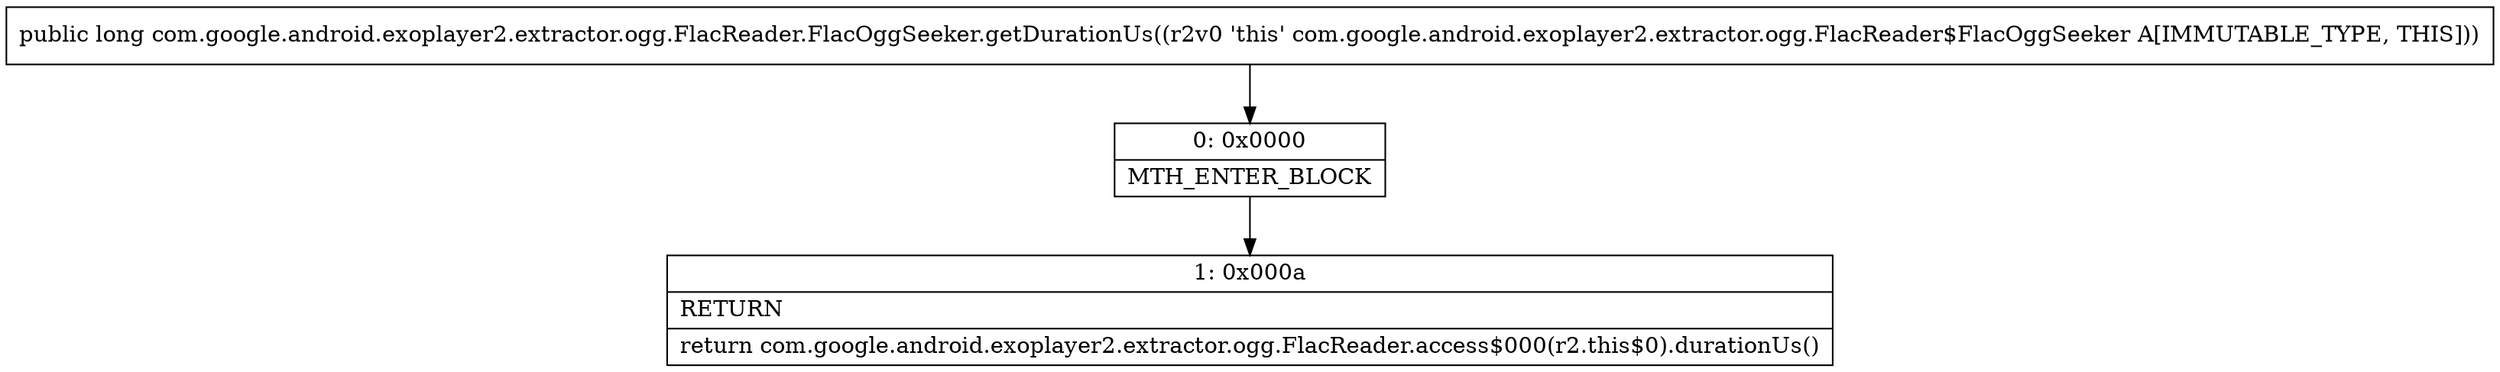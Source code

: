 digraph "CFG forcom.google.android.exoplayer2.extractor.ogg.FlacReader.FlacOggSeeker.getDurationUs()J" {
Node_0 [shape=record,label="{0\:\ 0x0000|MTH_ENTER_BLOCK\l}"];
Node_1 [shape=record,label="{1\:\ 0x000a|RETURN\l|return com.google.android.exoplayer2.extractor.ogg.FlacReader.access$000(r2.this$0).durationUs()\l}"];
MethodNode[shape=record,label="{public long com.google.android.exoplayer2.extractor.ogg.FlacReader.FlacOggSeeker.getDurationUs((r2v0 'this' com.google.android.exoplayer2.extractor.ogg.FlacReader$FlacOggSeeker A[IMMUTABLE_TYPE, THIS])) }"];
MethodNode -> Node_0;
Node_0 -> Node_1;
}

